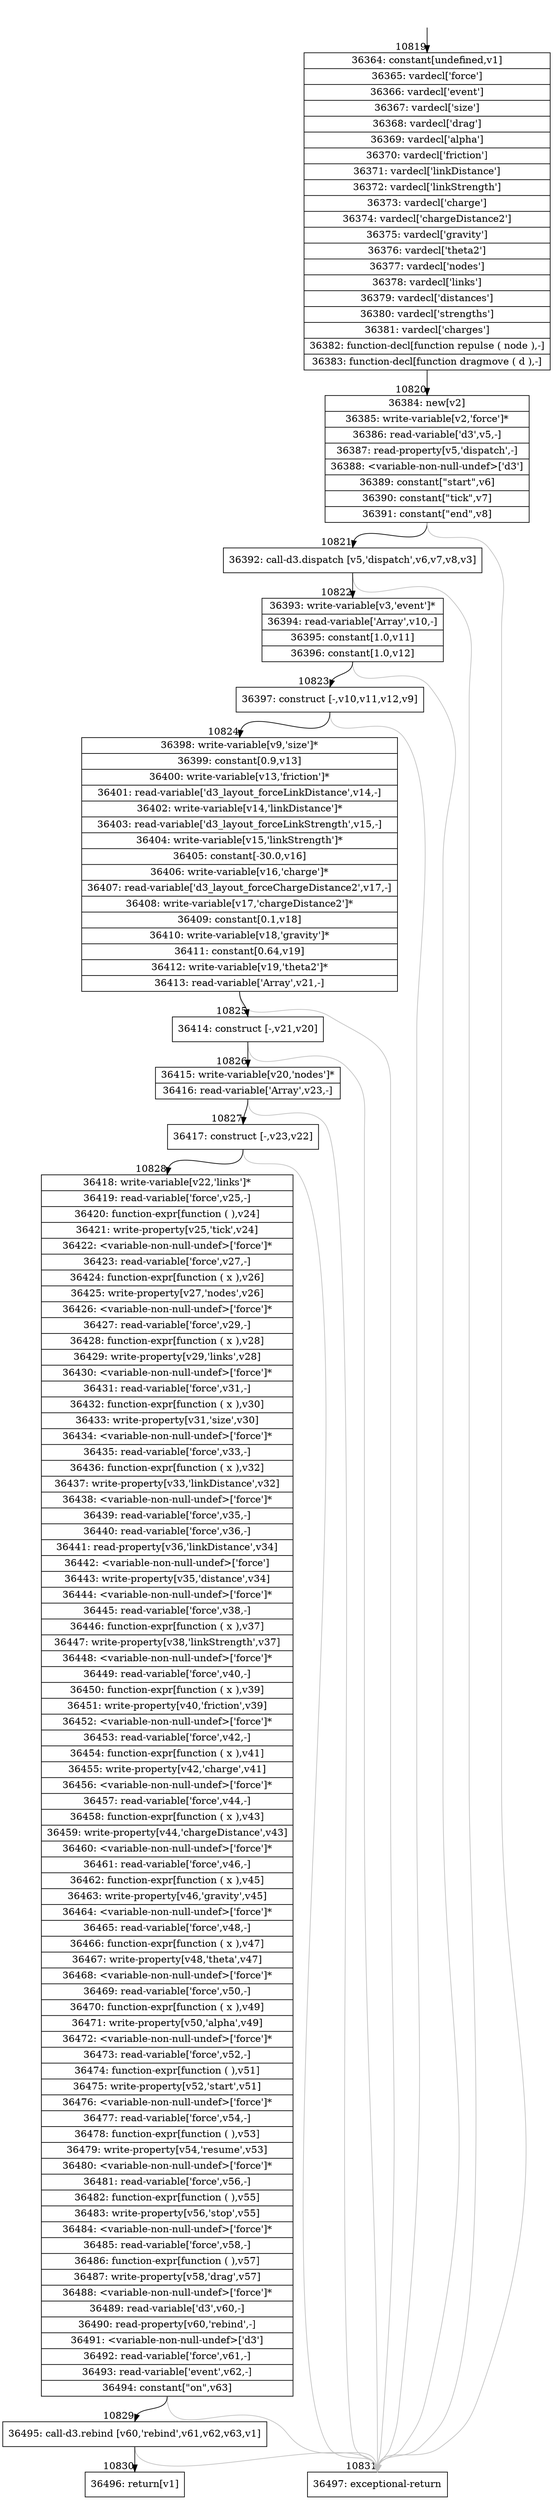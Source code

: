 digraph {
rankdir="TD"
BB_entry969[shape=none,label=""];
BB_entry969 -> BB10819 [tailport=s, headport=n, headlabel="    10819"]
BB10819 [shape=record label="{36364: constant[undefined,v1]|36365: vardecl['force']|36366: vardecl['event']|36367: vardecl['size']|36368: vardecl['drag']|36369: vardecl['alpha']|36370: vardecl['friction']|36371: vardecl['linkDistance']|36372: vardecl['linkStrength']|36373: vardecl['charge']|36374: vardecl['chargeDistance2']|36375: vardecl['gravity']|36376: vardecl['theta2']|36377: vardecl['nodes']|36378: vardecl['links']|36379: vardecl['distances']|36380: vardecl['strengths']|36381: vardecl['charges']|36382: function-decl[function repulse ( node ),-]|36383: function-decl[function dragmove ( d ),-]}" ] 
BB10819 -> BB10820 [tailport=s, headport=n, headlabel="      10820"]
BB10820 [shape=record label="{36384: new[v2]|36385: write-variable[v2,'force']*|36386: read-variable['d3',v5,-]|36387: read-property[v5,'dispatch',-]|36388: \<variable-non-null-undef\>['d3']|36389: constant[\"start\",v6]|36390: constant[\"tick\",v7]|36391: constant[\"end\",v8]}" ] 
BB10820 -> BB10821 [tailport=s, headport=n, headlabel="      10821"]
BB10820 -> BB10831 [tailport=s, headport=n, color=gray, headlabel="      10831"]
BB10821 [shape=record label="{36392: call-d3.dispatch [v5,'dispatch',v6,v7,v8,v3]}" ] 
BB10821 -> BB10822 [tailport=s, headport=n, headlabel="      10822"]
BB10821 -> BB10831 [tailport=s, headport=n, color=gray]
BB10822 [shape=record label="{36393: write-variable[v3,'event']*|36394: read-variable['Array',v10,-]|36395: constant[1.0,v11]|36396: constant[1.0,v12]}" ] 
BB10822 -> BB10823 [tailport=s, headport=n, headlabel="      10823"]
BB10822 -> BB10831 [tailport=s, headport=n, color=gray]
BB10823 [shape=record label="{36397: construct [-,v10,v11,v12,v9]}" ] 
BB10823 -> BB10824 [tailport=s, headport=n, headlabel="      10824"]
BB10823 -> BB10831 [tailport=s, headport=n, color=gray]
BB10824 [shape=record label="{36398: write-variable[v9,'size']*|36399: constant[0.9,v13]|36400: write-variable[v13,'friction']*|36401: read-variable['d3_layout_forceLinkDistance',v14,-]|36402: write-variable[v14,'linkDistance']*|36403: read-variable['d3_layout_forceLinkStrength',v15,-]|36404: write-variable[v15,'linkStrength']*|36405: constant[-30.0,v16]|36406: write-variable[v16,'charge']*|36407: read-variable['d3_layout_forceChargeDistance2',v17,-]|36408: write-variable[v17,'chargeDistance2']*|36409: constant[0.1,v18]|36410: write-variable[v18,'gravity']*|36411: constant[0.64,v19]|36412: write-variable[v19,'theta2']*|36413: read-variable['Array',v21,-]}" ] 
BB10824 -> BB10825 [tailport=s, headport=n, headlabel="      10825"]
BB10824 -> BB10831 [tailport=s, headport=n, color=gray]
BB10825 [shape=record label="{36414: construct [-,v21,v20]}" ] 
BB10825 -> BB10826 [tailport=s, headport=n, headlabel="      10826"]
BB10825 -> BB10831 [tailport=s, headport=n, color=gray]
BB10826 [shape=record label="{36415: write-variable[v20,'nodes']*|36416: read-variable['Array',v23,-]}" ] 
BB10826 -> BB10827 [tailport=s, headport=n, headlabel="      10827"]
BB10826 -> BB10831 [tailport=s, headport=n, color=gray]
BB10827 [shape=record label="{36417: construct [-,v23,v22]}" ] 
BB10827 -> BB10828 [tailport=s, headport=n, headlabel="      10828"]
BB10827 -> BB10831 [tailport=s, headport=n, color=gray]
BB10828 [shape=record label="{36418: write-variable[v22,'links']*|36419: read-variable['force',v25,-]|36420: function-expr[function ( ),v24]|36421: write-property[v25,'tick',v24]|36422: \<variable-non-null-undef\>['force']*|36423: read-variable['force',v27,-]|36424: function-expr[function ( x ),v26]|36425: write-property[v27,'nodes',v26]|36426: \<variable-non-null-undef\>['force']*|36427: read-variable['force',v29,-]|36428: function-expr[function ( x ),v28]|36429: write-property[v29,'links',v28]|36430: \<variable-non-null-undef\>['force']*|36431: read-variable['force',v31,-]|36432: function-expr[function ( x ),v30]|36433: write-property[v31,'size',v30]|36434: \<variable-non-null-undef\>['force']*|36435: read-variable['force',v33,-]|36436: function-expr[function ( x ),v32]|36437: write-property[v33,'linkDistance',v32]|36438: \<variable-non-null-undef\>['force']*|36439: read-variable['force',v35,-]|36440: read-variable['force',v36,-]|36441: read-property[v36,'linkDistance',v34]|36442: \<variable-non-null-undef\>['force']|36443: write-property[v35,'distance',v34]|36444: \<variable-non-null-undef\>['force']*|36445: read-variable['force',v38,-]|36446: function-expr[function ( x ),v37]|36447: write-property[v38,'linkStrength',v37]|36448: \<variable-non-null-undef\>['force']*|36449: read-variable['force',v40,-]|36450: function-expr[function ( x ),v39]|36451: write-property[v40,'friction',v39]|36452: \<variable-non-null-undef\>['force']*|36453: read-variable['force',v42,-]|36454: function-expr[function ( x ),v41]|36455: write-property[v42,'charge',v41]|36456: \<variable-non-null-undef\>['force']*|36457: read-variable['force',v44,-]|36458: function-expr[function ( x ),v43]|36459: write-property[v44,'chargeDistance',v43]|36460: \<variable-non-null-undef\>['force']*|36461: read-variable['force',v46,-]|36462: function-expr[function ( x ),v45]|36463: write-property[v46,'gravity',v45]|36464: \<variable-non-null-undef\>['force']*|36465: read-variable['force',v48,-]|36466: function-expr[function ( x ),v47]|36467: write-property[v48,'theta',v47]|36468: \<variable-non-null-undef\>['force']*|36469: read-variable['force',v50,-]|36470: function-expr[function ( x ),v49]|36471: write-property[v50,'alpha',v49]|36472: \<variable-non-null-undef\>['force']*|36473: read-variable['force',v52,-]|36474: function-expr[function ( ),v51]|36475: write-property[v52,'start',v51]|36476: \<variable-non-null-undef\>['force']*|36477: read-variable['force',v54,-]|36478: function-expr[function ( ),v53]|36479: write-property[v54,'resume',v53]|36480: \<variable-non-null-undef\>['force']*|36481: read-variable['force',v56,-]|36482: function-expr[function ( ),v55]|36483: write-property[v56,'stop',v55]|36484: \<variable-non-null-undef\>['force']*|36485: read-variable['force',v58,-]|36486: function-expr[function ( ),v57]|36487: write-property[v58,'drag',v57]|36488: \<variable-non-null-undef\>['force']*|36489: read-variable['d3',v60,-]|36490: read-property[v60,'rebind',-]|36491: \<variable-non-null-undef\>['d3']|36492: read-variable['force',v61,-]|36493: read-variable['event',v62,-]|36494: constant[\"on\",v63]}" ] 
BB10828 -> BB10829 [tailport=s, headport=n, headlabel="      10829"]
BB10828 -> BB10831 [tailport=s, headport=n, color=gray]
BB10829 [shape=record label="{36495: call-d3.rebind [v60,'rebind',v61,v62,v63,v1]}" ] 
BB10829 -> BB10830 [tailport=s, headport=n, headlabel="      10830"]
BB10829 -> BB10831 [tailport=s, headport=n, color=gray]
BB10830 [shape=record label="{36496: return[v1]}" ] 
BB10831 [shape=record label="{36497: exceptional-return}" ] 
//#$~ 6414
}
